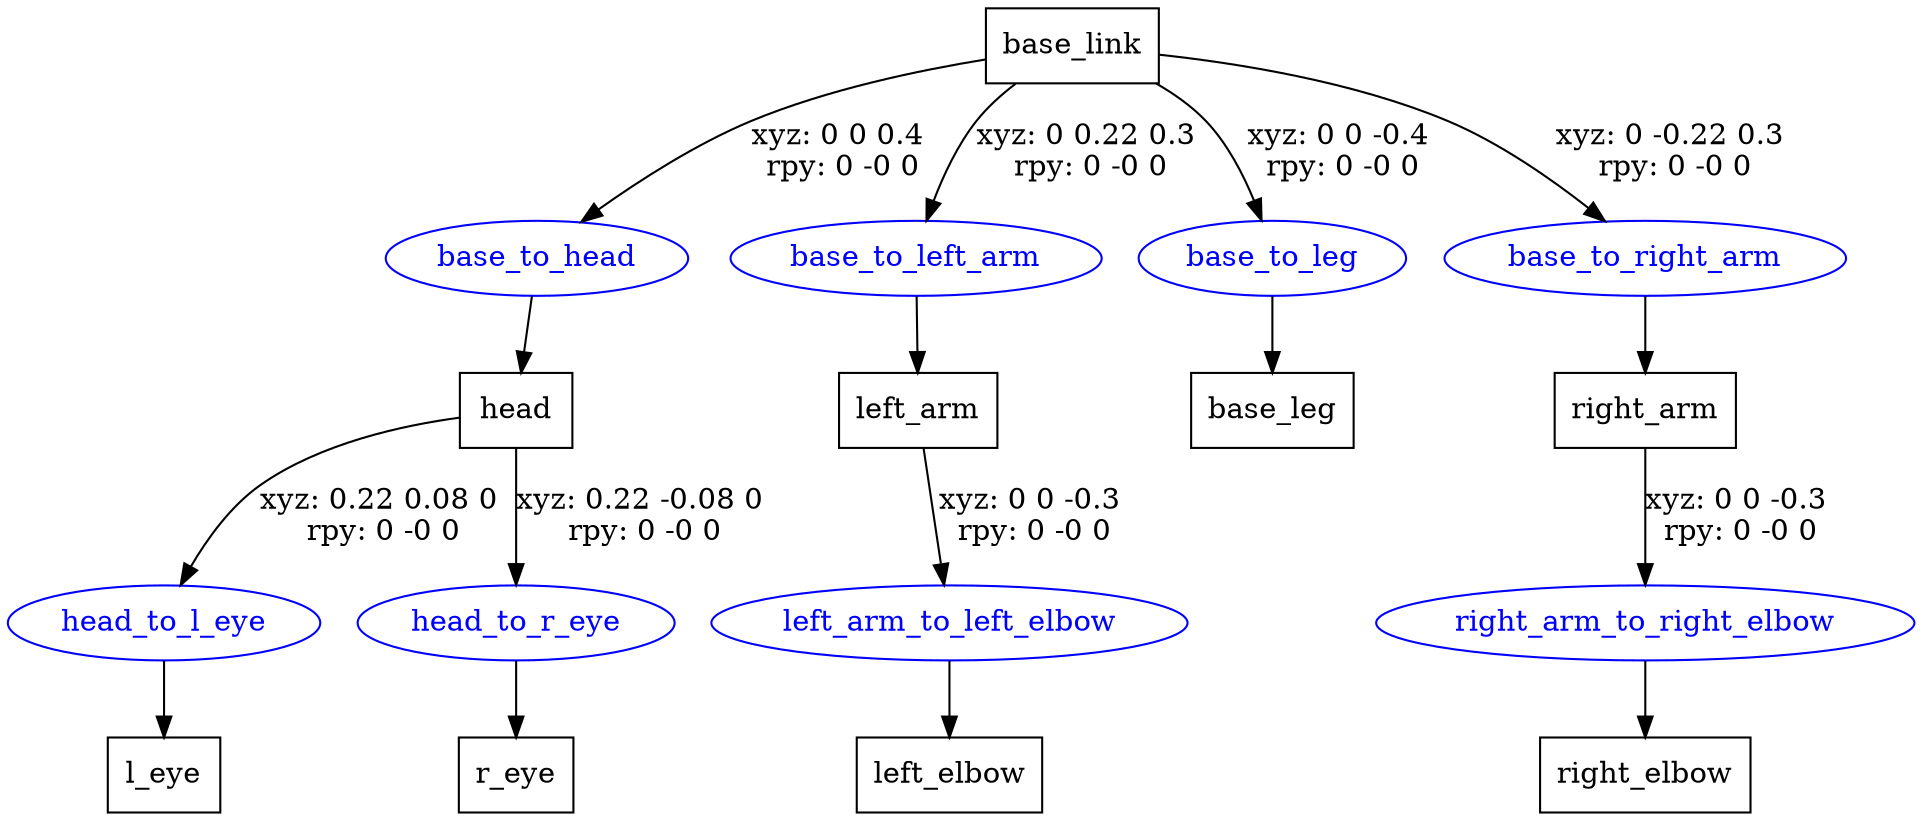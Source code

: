 digraph G {
node [shape=box];
"base_link" [label="base_link"];
"head" [label="head"];
"l_eye" [label="l_eye"];
"r_eye" [label="r_eye"];
"left_arm" [label="left_arm"];
"left_elbow" [label="left_elbow"];
"base_leg" [label="base_leg"];
"right_arm" [label="right_arm"];
"right_elbow" [label="right_elbow"];
node [shape=ellipse, color=blue, fontcolor=blue];
"base_link" -> "base_to_head" [label="xyz: 0 0 0.4 \nrpy: 0 -0 0"]
"base_to_head" -> "head"
"head" -> "head_to_l_eye" [label="xyz: 0.22 0.08 0 \nrpy: 0 -0 0"]
"head_to_l_eye" -> "l_eye"
"head" -> "head_to_r_eye" [label="xyz: 0.22 -0.08 0 \nrpy: 0 -0 0"]
"head_to_r_eye" -> "r_eye"
"base_link" -> "base_to_left_arm" [label="xyz: 0 0.22 0.3 \nrpy: 0 -0 0"]
"base_to_left_arm" -> "left_arm"
"left_arm" -> "left_arm_to_left_elbow" [label="xyz: 0 0 -0.3 \nrpy: 0 -0 0"]
"left_arm_to_left_elbow" -> "left_elbow"
"base_link" -> "base_to_leg" [label="xyz: 0 0 -0.4 \nrpy: 0 -0 0"]
"base_to_leg" -> "base_leg"
"base_link" -> "base_to_right_arm" [label="xyz: 0 -0.22 0.3 \nrpy: 0 -0 0"]
"base_to_right_arm" -> "right_arm"
"right_arm" -> "right_arm_to_right_elbow" [label="xyz: 0 0 -0.3 \nrpy: 0 -0 0"]
"right_arm_to_right_elbow" -> "right_elbow"
}
